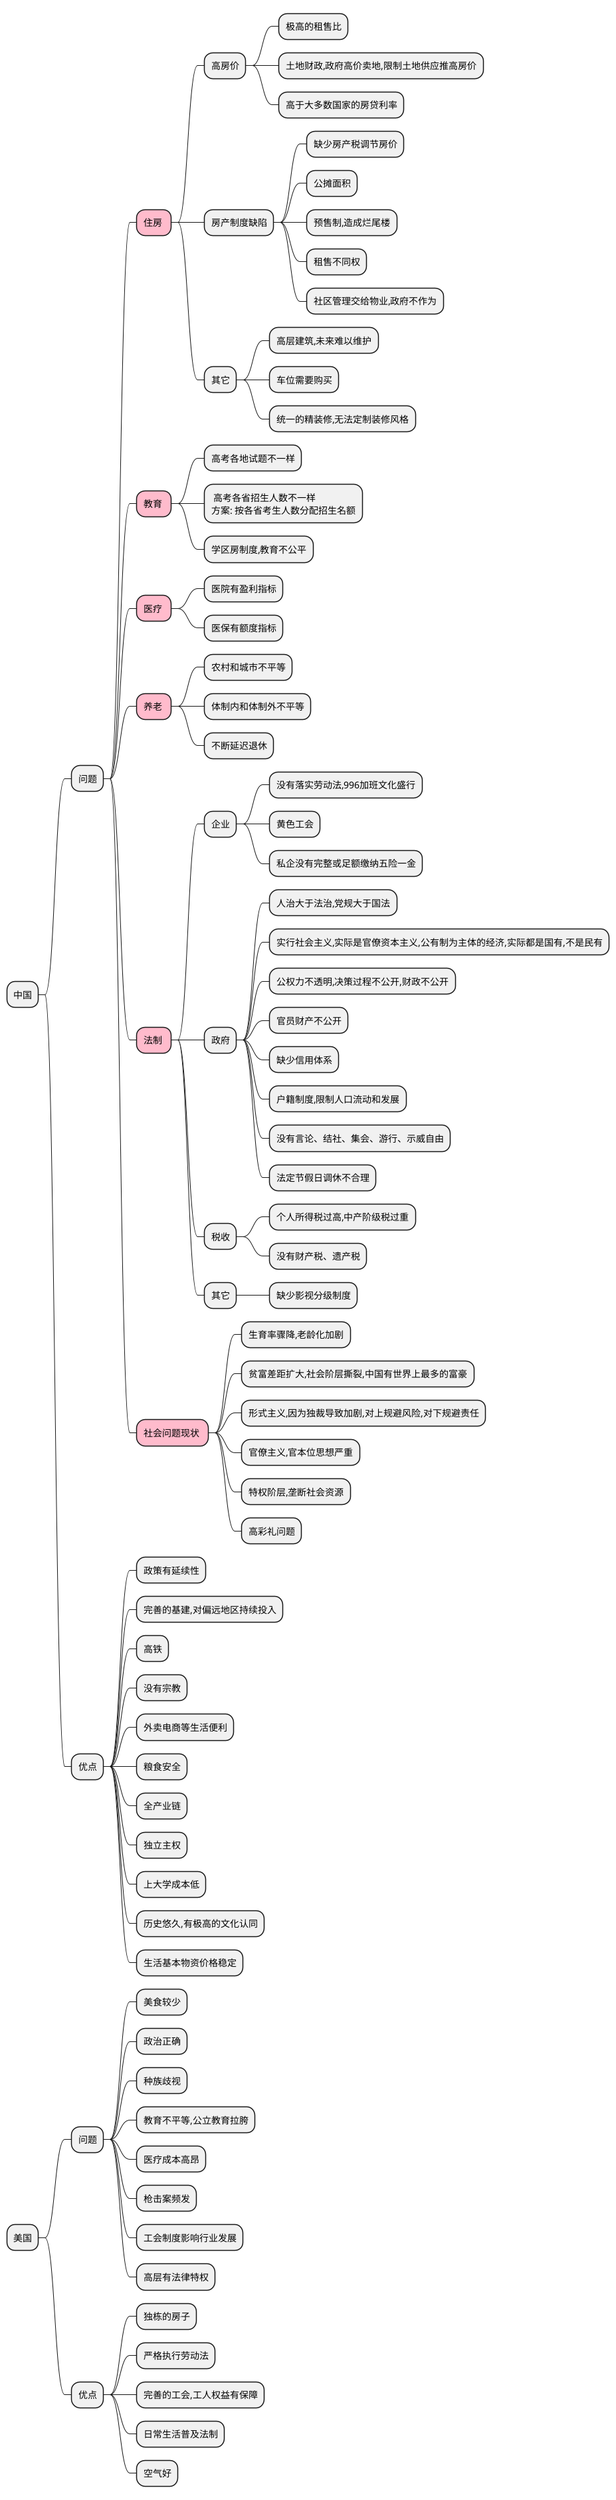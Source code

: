 @startmindmap 中国

<style>
mindmapDiagram {
  .a {
    BackgroundColor lightgreen
  }
  .c {
    BackgroundColor #FFBBCC
  }
  .b {
    BackgroundColor lightblue
  }
}
</style>


* 中国
** 问题

*** 住房 <<c>>
**** 高房价
***** 极高的租售比
***** 土地财政,政府高价卖地,限制土地供应推高房价
***** 高于大多数国家的房贷利率

**** 房产制度缺陷
***** 缺少房产税调节房价
***** 公摊面积
***** 预售制,造成烂尾楼
***** 租售不同权
***** 社区管理交给物业,政府不作为

**** 其它
***** 高层建筑,未来难以维护
***** 车位需要购买
***** 统一的精装修,无法定制装修风格


*** 教育 <<c>>
**** 高考各地试题不一样
****: 高考各省招生人数不一样
方案: 按各省考生人数分配招生名额;
**** 学区房制度,教育不公平


*** 医疗 <<c>>
**** 医院有盈利指标
**** 医保有额度指标


*** 养老 <<c>>
**** 农村和城市不平等
**** 体制内和体制外不平等
**** 不断延迟退休


*** 法制 <<c>>
**** 企业
***** 没有落实劳动法,996加班文化盛行
***** 黄色工会
***** 私企没有完整或足额缴纳五险一金

**** 政府
***** 人治大于法治,党规大于国法
***** 实行社会主义,实际是官僚资本主义,公有制为主体的经济,实际都是国有,不是民有
***** 公权力不透明,决策过程不公开,财政不公开
***** 官员财产不公开
***** 缺少信用体系
***** 户籍制度,限制人口流动和发展
***** 没有言论、结社、集会、游行、示威自由
***** 法定节假日调休不合理

**** 税收
***** 个人所得税过高,中产阶级税过重
***** 没有财产税、遗产税

**** 其它
***** 缺少影视分级制度


*** 社会问题现状 <<c>>
**** 生育率骤降,老龄化加剧
**** 贫富差距扩大,社会阶层撕裂,中国有世界上最多的富豪
**** 形式主义,因为独裁导致加剧,对上规避风险,对下规避责任
**** 官僚主义,官本位思想严重
**** 特权阶层,垄断社会资源
**** 高彩礼问题



** 优点
*** 政策有延续性
*** 完善的基建,对偏远地区持续投入
*** 高铁
*** 没有宗教
*** 外卖电商等生活便利
*** 粮食安全
*** 全产业链
*** 独立主权
*** 上大学成本低
*** 历史悠久,有极高的文化认同
*** 生活基本物资价格稳定



* 美国
** 问题
*** 美食较少
*** 政治正确
*** 种族歧视
*** 教育不平等,公立教育拉胯
*** 医疗成本高昂
*** 枪击案频发
*** 工会制度影响行业发展
*** 高层有法律特权


** 优点
*** 独栋的房子
*** 严格执行劳动法
*** 完善的工会,工人权益有保障
*** 日常生活普及法制
*** 空气好
@endmindmap
